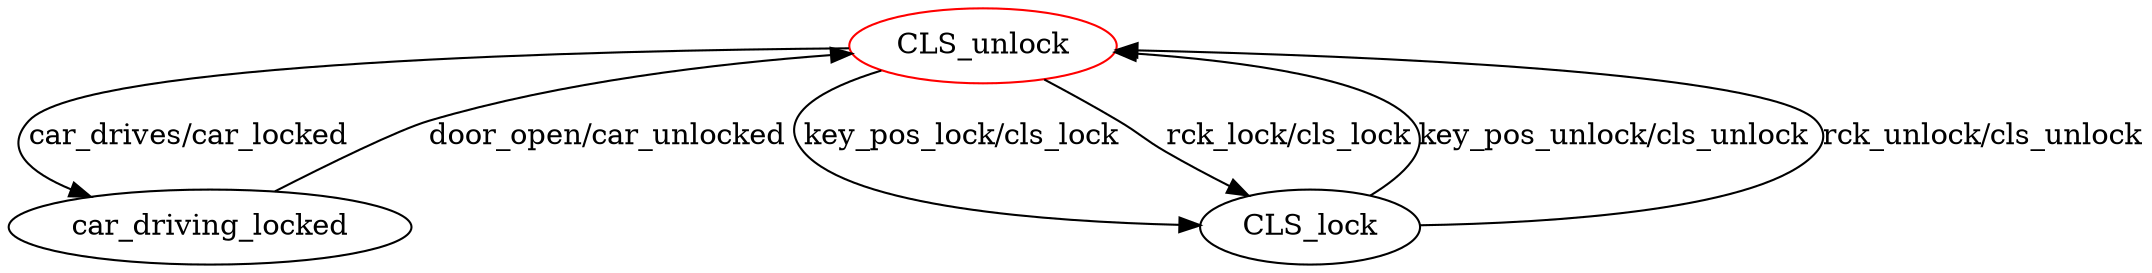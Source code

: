 digraph G {
label=""
CLS_unlock [color="red"]
CLS_unlock
car_driving_locked
CLS_lock
CLS_unlock [label="CLS_unlock"];
CLS_unlock -> car_driving_locked[label="car_drives/car_locked"]
CLS_unlock -> CLS_lock[label="key_pos_lock/cls_lock"]
CLS_unlock -> CLS_lock[label="rck_lock/cls_lock"]
car_driving_locked [label="car_driving_locked"];
car_driving_locked -> CLS_unlock[label="door_open/car_unlocked"]
CLS_lock [label="CLS_lock"];
CLS_lock -> CLS_unlock[label="key_pos_unlock/cls_unlock"]
CLS_lock -> CLS_unlock[label="rck_unlock/cls_unlock"]
}